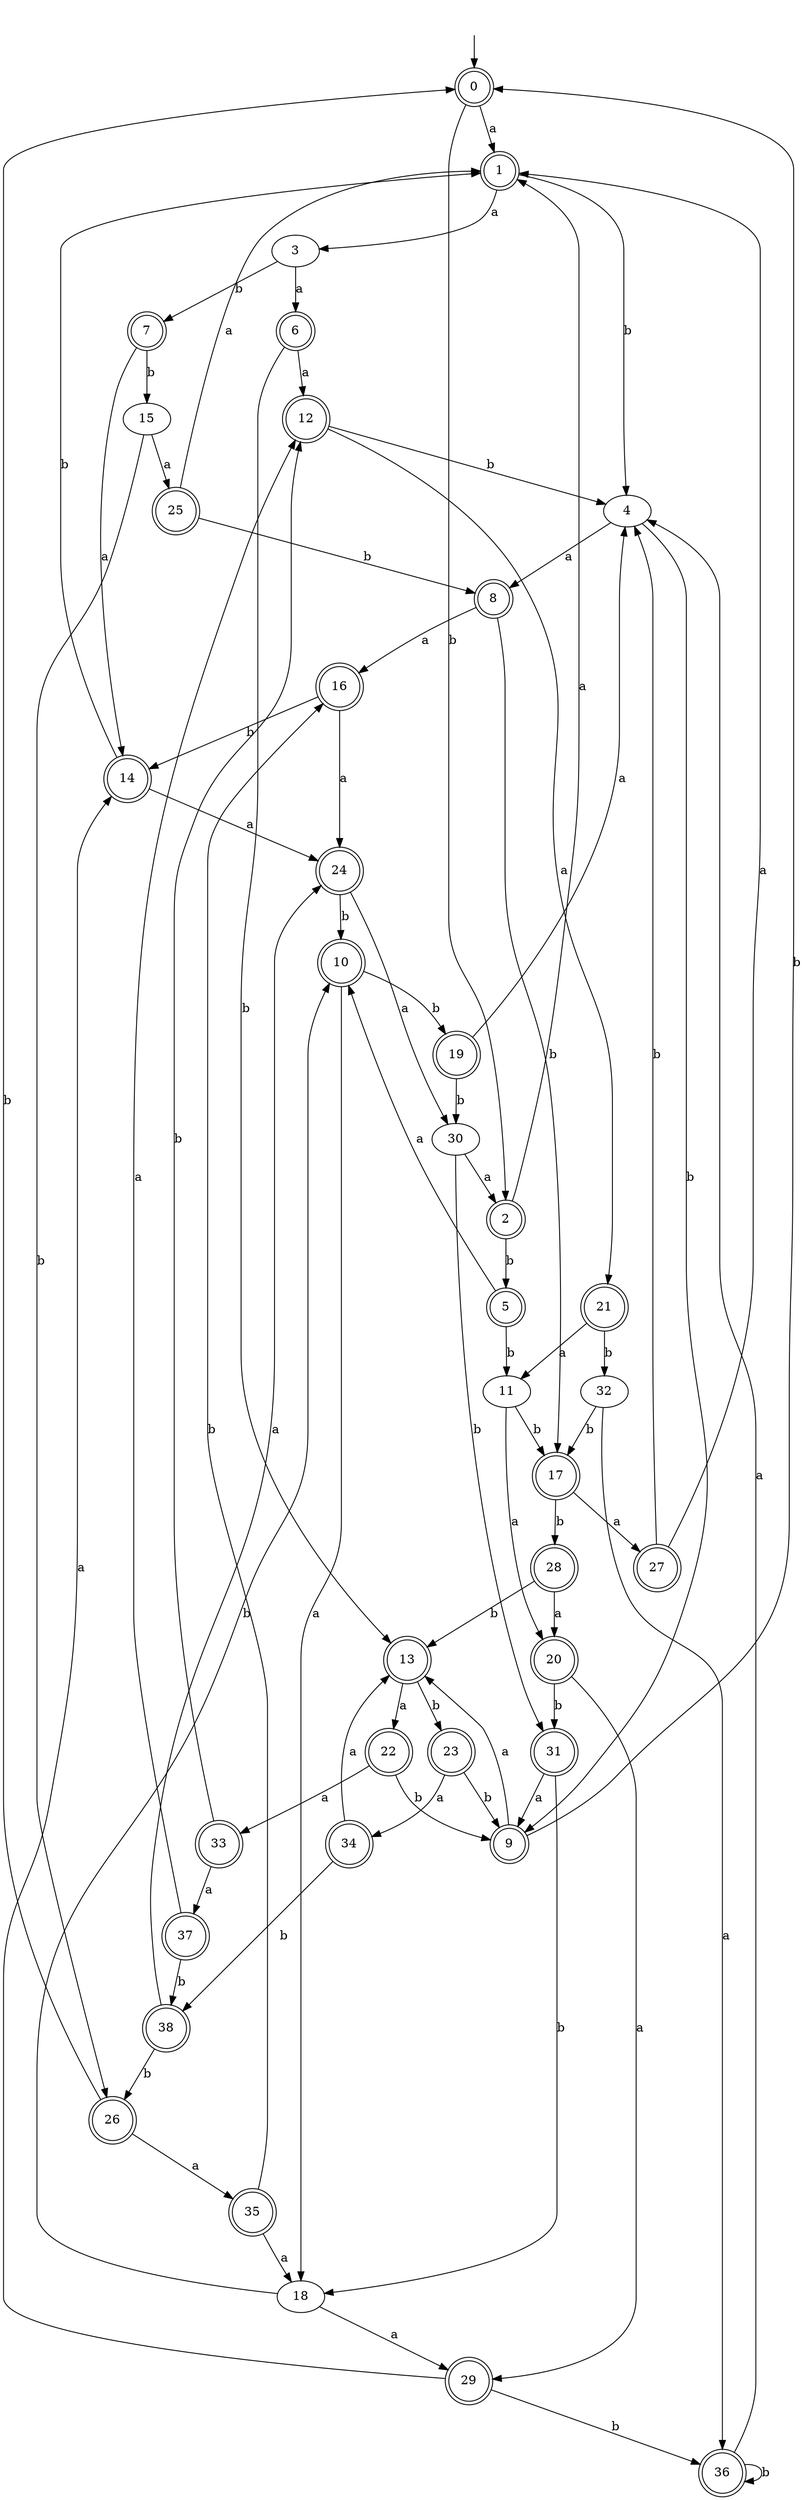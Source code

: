 digraph RandomDFA {
  __start0 [label="", shape=none];
  __start0 -> 0 [label=""];
  0 [shape=circle] [shape=doublecircle]
  0 -> 1 [label="a"]
  0 -> 2 [label="b"]
  1 [shape=doublecircle]
  1 -> 3 [label="a"]
  1 -> 4 [label="b"]
  2 [shape=doublecircle]
  2 -> 1 [label="a"]
  2 -> 5 [label="b"]
  3
  3 -> 6 [label="a"]
  3 -> 7 [label="b"]
  4
  4 -> 8 [label="a"]
  4 -> 9 [label="b"]
  5 [shape=doublecircle]
  5 -> 10 [label="a"]
  5 -> 11 [label="b"]
  6 [shape=doublecircle]
  6 -> 12 [label="a"]
  6 -> 13 [label="b"]
  7 [shape=doublecircle]
  7 -> 14 [label="a"]
  7 -> 15 [label="b"]
  8 [shape=doublecircle]
  8 -> 16 [label="a"]
  8 -> 17 [label="b"]
  9 [shape=doublecircle]
  9 -> 13 [label="a"]
  9 -> 0 [label="b"]
  10 [shape=doublecircle]
  10 -> 18 [label="a"]
  10 -> 19 [label="b"]
  11
  11 -> 20 [label="a"]
  11 -> 17 [label="b"]
  12 [shape=doublecircle]
  12 -> 21 [label="a"]
  12 -> 4 [label="b"]
  13 [shape=doublecircle]
  13 -> 22 [label="a"]
  13 -> 23 [label="b"]
  14 [shape=doublecircle]
  14 -> 24 [label="a"]
  14 -> 1 [label="b"]
  15
  15 -> 25 [label="a"]
  15 -> 26 [label="b"]
  16 [shape=doublecircle]
  16 -> 24 [label="a"]
  16 -> 14 [label="b"]
  17 [shape=doublecircle]
  17 -> 27 [label="a"]
  17 -> 28 [label="b"]
  18
  18 -> 29 [label="a"]
  18 -> 10 [label="b"]
  19 [shape=doublecircle]
  19 -> 4 [label="a"]
  19 -> 30 [label="b"]
  20 [shape=doublecircle]
  20 -> 29 [label="a"]
  20 -> 31 [label="b"]
  21 [shape=doublecircle]
  21 -> 11 [label="a"]
  21 -> 32 [label="b"]
  22 [shape=doublecircle]
  22 -> 33 [label="a"]
  22 -> 9 [label="b"]
  23 [shape=doublecircle]
  23 -> 34 [label="a"]
  23 -> 9 [label="b"]
  24 [shape=doublecircle]
  24 -> 30 [label="a"]
  24 -> 10 [label="b"]
  25 [shape=doublecircle]
  25 -> 1 [label="a"]
  25 -> 8 [label="b"]
  26 [shape=doublecircle]
  26 -> 35 [label="a"]
  26 -> 0 [label="b"]
  27 [shape=doublecircle]
  27 -> 1 [label="a"]
  27 -> 4 [label="b"]
  28 [shape=doublecircle]
  28 -> 20 [label="a"]
  28 -> 13 [label="b"]
  29 [shape=doublecircle]
  29 -> 14 [label="a"]
  29 -> 36 [label="b"]
  30
  30 -> 2 [label="a"]
  30 -> 31 [label="b"]
  31 [shape=doublecircle]
  31 -> 9 [label="a"]
  31 -> 18 [label="b"]
  32
  32 -> 36 [label="a"]
  32 -> 17 [label="b"]
  33 [shape=doublecircle]
  33 -> 37 [label="a"]
  33 -> 12 [label="b"]
  34 [shape=doublecircle]
  34 -> 13 [label="a"]
  34 -> 38 [label="b"]
  35 [shape=doublecircle]
  35 -> 18 [label="a"]
  35 -> 16 [label="b"]
  36 [shape=doublecircle]
  36 -> 4 [label="a"]
  36 -> 36 [label="b"]
  37 [shape=doublecircle]
  37 -> 12 [label="a"]
  37 -> 38 [label="b"]
  38 [shape=doublecircle]
  38 -> 24 [label="a"]
  38 -> 26 [label="b"]
}

